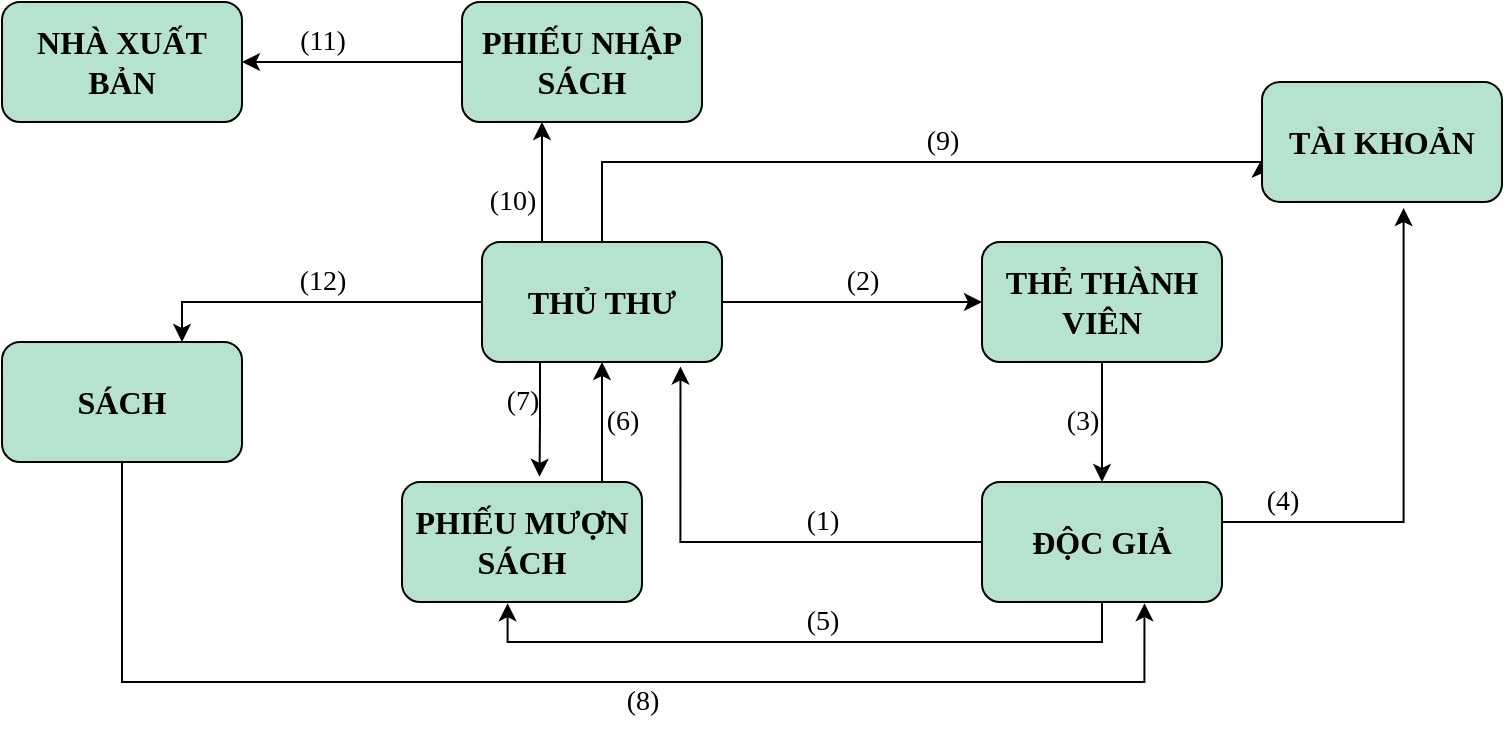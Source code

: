 <mxfile version="20.6.0" type="device"><diagram id="0HazlgrQwJND7o3IT0oX" name="Trang-1"><mxGraphModel dx="1038" dy="579" grid="1" gridSize="10" guides="1" tooltips="1" connect="1" arrows="1" fold="1" page="1" pageScale="1" pageWidth="827" pageHeight="1169" math="0" shadow="0"><root><mxCell id="0"/><mxCell id="1" parent="0"/><mxCell id="bHylzdZv1u5SQbP7jNZX-1" value="&lt;font size=&quot;3&quot; face=&quot;Times New Roman&quot;&gt;&lt;b&gt;NHÀ XUẤT BẢN&lt;/b&gt;&lt;/font&gt;" style="rounded=1;whiteSpace=wrap;html=1;fillColor=#B6E3CD;fillStyle=solid;" vertex="1" parent="1"><mxGeometry x="30" y="40" width="120" height="60" as="geometry"/></mxCell><mxCell id="bHylzdZv1u5SQbP7jNZX-34" style="edgeStyle=orthogonalEdgeStyle;rounded=0;orthogonalLoop=1;jettySize=auto;html=1;entryX=1;entryY=0.5;entryDx=0;entryDy=0;fontFamily=Times New Roman;fontSize=14;" edge="1" parent="1" source="bHylzdZv1u5SQbP7jNZX-2" target="bHylzdZv1u5SQbP7jNZX-1"><mxGeometry relative="1" as="geometry"/></mxCell><mxCell id="bHylzdZv1u5SQbP7jNZX-2" value="&lt;font size=&quot;3&quot; face=&quot;Times New Roman&quot;&gt;&lt;b&gt;PHIẾU NHẬP SÁCH&lt;/b&gt;&lt;/font&gt;" style="rounded=1;whiteSpace=wrap;html=1;fillColor=#B6E3CD;" vertex="1" parent="1"><mxGeometry x="260" y="40" width="120" height="60" as="geometry"/></mxCell><mxCell id="bHylzdZv1u5SQbP7jNZX-25" style="edgeStyle=orthogonalEdgeStyle;rounded=0;orthogonalLoop=1;jettySize=auto;html=1;entryX=0.677;entryY=1.01;entryDx=0;entryDy=0;entryPerimeter=0;fontFamily=Times New Roman;fontSize=14;" edge="1" parent="1" source="bHylzdZv1u5SQbP7jNZX-3" target="bHylzdZv1u5SQbP7jNZX-7"><mxGeometry relative="1" as="geometry"><Array as="points"><mxPoint x="90" y="380"/><mxPoint x="601" y="380"/></Array></mxGeometry></mxCell><mxCell id="bHylzdZv1u5SQbP7jNZX-3" value="&lt;font size=&quot;3&quot; face=&quot;Times New Roman&quot;&gt;&lt;b&gt;SÁCH&lt;/b&gt;&lt;/font&gt;" style="rounded=1;whiteSpace=wrap;html=1;fillColor=#B6E3CD;" vertex="1" parent="1"><mxGeometry x="30" y="210" width="120" height="60" as="geometry"/></mxCell><mxCell id="bHylzdZv1u5SQbP7jNZX-12" style="edgeStyle=orthogonalEdgeStyle;rounded=0;orthogonalLoop=1;jettySize=auto;html=1;entryX=0;entryY=0.5;entryDx=0;entryDy=0;fontFamily=Times New Roman;fontSize=14;" edge="1" parent="1" source="bHylzdZv1u5SQbP7jNZX-4" target="bHylzdZv1u5SQbP7jNZX-6"><mxGeometry relative="1" as="geometry"/></mxCell><mxCell id="bHylzdZv1u5SQbP7jNZX-23" style="edgeStyle=orthogonalEdgeStyle;rounded=0;orthogonalLoop=1;jettySize=auto;html=1;entryX=0.573;entryY=-0.043;entryDx=0;entryDy=0;entryPerimeter=0;fontFamily=Times New Roman;fontSize=14;" edge="1" parent="1" source="bHylzdZv1u5SQbP7jNZX-4" target="bHylzdZv1u5SQbP7jNZX-5"><mxGeometry relative="1" as="geometry"><Array as="points"><mxPoint x="299" y="250"/><mxPoint x="299" y="250"/></Array></mxGeometry></mxCell><mxCell id="bHylzdZv1u5SQbP7jNZX-27" style="edgeStyle=orthogonalEdgeStyle;rounded=0;orthogonalLoop=1;jettySize=auto;html=1;entryX=-0.003;entryY=0.65;entryDx=0;entryDy=0;fontFamily=Times New Roman;fontSize=14;entryPerimeter=0;" edge="1" parent="1" source="bHylzdZv1u5SQbP7jNZX-4" target="bHylzdZv1u5SQbP7jNZX-8"><mxGeometry relative="1" as="geometry"><Array as="points"><mxPoint x="330" y="120"/></Array></mxGeometry></mxCell><mxCell id="bHylzdZv1u5SQbP7jNZX-30" style="edgeStyle=orthogonalEdgeStyle;rounded=0;orthogonalLoop=1;jettySize=auto;html=1;entryX=0.75;entryY=0;entryDx=0;entryDy=0;fontFamily=Times New Roman;fontSize=14;" edge="1" parent="1" source="bHylzdZv1u5SQbP7jNZX-4" target="bHylzdZv1u5SQbP7jNZX-3"><mxGeometry relative="1" as="geometry"/></mxCell><mxCell id="bHylzdZv1u5SQbP7jNZX-32" style="edgeStyle=orthogonalEdgeStyle;rounded=0;orthogonalLoop=1;jettySize=auto;html=1;fontFamily=Times New Roman;fontSize=14;" edge="1" parent="1" source="bHylzdZv1u5SQbP7jNZX-4"><mxGeometry relative="1" as="geometry"><mxPoint x="300" y="100" as="targetPoint"/><Array as="points"><mxPoint x="300" y="100"/></Array></mxGeometry></mxCell><mxCell id="bHylzdZv1u5SQbP7jNZX-4" value="&lt;font size=&quot;3&quot; face=&quot;Times New Roman&quot;&gt;&lt;b&gt;THỦ THƯ&lt;/b&gt;&lt;/font&gt;" style="rounded=1;whiteSpace=wrap;html=1;fillColor=#B6E3CD;" vertex="1" parent="1"><mxGeometry x="270" y="160" width="120" height="60" as="geometry"/></mxCell><mxCell id="bHylzdZv1u5SQbP7jNZX-20" style="edgeStyle=orthogonalEdgeStyle;rounded=0;orthogonalLoop=1;jettySize=auto;html=1;fontFamily=Times New Roman;fontSize=14;" edge="1" parent="1" source="bHylzdZv1u5SQbP7jNZX-5"><mxGeometry relative="1" as="geometry"><mxPoint x="330" y="220" as="targetPoint"/><Array as="points"><mxPoint x="330" y="220"/></Array></mxGeometry></mxCell><mxCell id="bHylzdZv1u5SQbP7jNZX-5" value="&lt;font size=&quot;3&quot; face=&quot;Times New Roman&quot;&gt;&lt;b&gt;PHIẾU MƯỢN SÁCH&lt;/b&gt;&lt;/font&gt;" style="rounded=1;whiteSpace=wrap;html=1;fillColor=#B6E3CD;" vertex="1" parent="1"><mxGeometry x="230" y="280" width="120" height="60" as="geometry"/></mxCell><mxCell id="bHylzdZv1u5SQbP7jNZX-14" style="edgeStyle=orthogonalEdgeStyle;rounded=0;orthogonalLoop=1;jettySize=auto;html=1;entryX=0.5;entryY=0;entryDx=0;entryDy=0;fontFamily=Times New Roman;fontSize=14;" edge="1" parent="1" source="bHylzdZv1u5SQbP7jNZX-6" target="bHylzdZv1u5SQbP7jNZX-7"><mxGeometry relative="1" as="geometry"/></mxCell><mxCell id="bHylzdZv1u5SQbP7jNZX-6" value="&lt;font size=&quot;3&quot; face=&quot;Times New Roman&quot;&gt;&lt;b&gt;THẺ THÀNH VIÊN&lt;/b&gt;&lt;/font&gt;" style="rounded=1;whiteSpace=wrap;html=1;fillColor=#B6E3CD;" vertex="1" parent="1"><mxGeometry x="520" y="160" width="120" height="60" as="geometry"/></mxCell><mxCell id="bHylzdZv1u5SQbP7jNZX-10" style="edgeStyle=orthogonalEdgeStyle;rounded=0;orthogonalLoop=1;jettySize=auto;html=1;entryX=0.827;entryY=1.037;entryDx=0;entryDy=0;entryPerimeter=0;fontFamily=Times New Roman;fontSize=14;" edge="1" parent="1" source="bHylzdZv1u5SQbP7jNZX-7" target="bHylzdZv1u5SQbP7jNZX-4"><mxGeometry relative="1" as="geometry"/></mxCell><mxCell id="bHylzdZv1u5SQbP7jNZX-16" style="edgeStyle=orthogonalEdgeStyle;rounded=0;orthogonalLoop=1;jettySize=auto;html=1;entryX=0.59;entryY=1.05;entryDx=0;entryDy=0;entryPerimeter=0;fontFamily=Times New Roman;fontSize=14;" edge="1" parent="1" source="bHylzdZv1u5SQbP7jNZX-7" target="bHylzdZv1u5SQbP7jNZX-8"><mxGeometry relative="1" as="geometry"><Array as="points"><mxPoint x="731" y="300"/></Array></mxGeometry></mxCell><mxCell id="bHylzdZv1u5SQbP7jNZX-18" style="edgeStyle=orthogonalEdgeStyle;rounded=0;orthogonalLoop=1;jettySize=auto;html=1;entryX=0.44;entryY=1.01;entryDx=0;entryDy=0;entryPerimeter=0;fontFamily=Times New Roman;fontSize=14;" edge="1" parent="1" source="bHylzdZv1u5SQbP7jNZX-7" target="bHylzdZv1u5SQbP7jNZX-5"><mxGeometry relative="1" as="geometry"><Array as="points"><mxPoint x="580" y="360"/><mxPoint x="283" y="360"/></Array></mxGeometry></mxCell><mxCell id="bHylzdZv1u5SQbP7jNZX-7" value="&lt;font size=&quot;3&quot; face=&quot;Times New Roman&quot;&gt;&lt;b&gt;ĐỘC GIẢ&lt;/b&gt;&lt;/font&gt;" style="rounded=1;whiteSpace=wrap;html=1;fillColor=#B6E3CD;" vertex="1" parent="1"><mxGeometry x="520" y="280" width="120" height="60" as="geometry"/></mxCell><mxCell id="bHylzdZv1u5SQbP7jNZX-8" value="&lt;font size=&quot;3&quot; face=&quot;Times New Roman&quot;&gt;&lt;b&gt;TÀI KHOẢN&lt;/b&gt;&lt;/font&gt;" style="rounded=1;whiteSpace=wrap;html=1;fillColor=#B6E3CD;" vertex="1" parent="1"><mxGeometry x="660" y="80" width="120" height="60" as="geometry"/></mxCell><mxCell id="bHylzdZv1u5SQbP7jNZX-11" value="(1)" style="text;html=1;align=center;verticalAlign=middle;resizable=0;points=[];autosize=1;strokeColor=none;fillColor=none;fontSize=14;fontFamily=Times New Roman;" vertex="1" parent="1"><mxGeometry x="420" y="285" width="40" height="30" as="geometry"/></mxCell><mxCell id="bHylzdZv1u5SQbP7jNZX-13" value="(2)" style="text;html=1;align=center;verticalAlign=middle;resizable=0;points=[];autosize=1;strokeColor=none;fillColor=none;fontSize=14;fontFamily=Times New Roman;" vertex="1" parent="1"><mxGeometry x="440" y="165" width="40" height="30" as="geometry"/></mxCell><mxCell id="bHylzdZv1u5SQbP7jNZX-15" value="(3)" style="text;html=1;align=center;verticalAlign=middle;resizable=0;points=[];autosize=1;strokeColor=none;fillColor=none;fontSize=14;fontFamily=Times New Roman;" vertex="1" parent="1"><mxGeometry x="550" y="235" width="40" height="30" as="geometry"/></mxCell><mxCell id="bHylzdZv1u5SQbP7jNZX-17" value="(4)" style="text;html=1;align=center;verticalAlign=middle;resizable=0;points=[];autosize=1;strokeColor=none;fillColor=none;fontSize=14;fontFamily=Times New Roman;" vertex="1" parent="1"><mxGeometry x="650" y="275" width="40" height="30" as="geometry"/></mxCell><mxCell id="bHylzdZv1u5SQbP7jNZX-19" value="(5)" style="text;html=1;align=center;verticalAlign=middle;resizable=0;points=[];autosize=1;strokeColor=none;fillColor=none;fontSize=14;fontFamily=Times New Roman;" vertex="1" parent="1"><mxGeometry x="420" y="335" width="40" height="30" as="geometry"/></mxCell><mxCell id="bHylzdZv1u5SQbP7jNZX-22" value="(6)" style="text;html=1;align=center;verticalAlign=middle;resizable=0;points=[];autosize=1;strokeColor=none;fillColor=none;fontSize=14;fontFamily=Times New Roman;" vertex="1" parent="1"><mxGeometry x="320" y="235" width="40" height="30" as="geometry"/></mxCell><mxCell id="bHylzdZv1u5SQbP7jNZX-24" value="(7)" style="text;html=1;align=center;verticalAlign=middle;resizable=0;points=[];autosize=1;strokeColor=none;fillColor=none;fontSize=14;fontFamily=Times New Roman;" vertex="1" parent="1"><mxGeometry x="270" y="225" width="40" height="30" as="geometry"/></mxCell><mxCell id="bHylzdZv1u5SQbP7jNZX-26" value="(8)" style="text;html=1;align=center;verticalAlign=middle;resizable=0;points=[];autosize=1;strokeColor=none;fillColor=none;fontSize=14;fontFamily=Times New Roman;" vertex="1" parent="1"><mxGeometry x="330" y="375" width="40" height="30" as="geometry"/></mxCell><mxCell id="bHylzdZv1u5SQbP7jNZX-28" value="(9)" style="text;html=1;align=center;verticalAlign=middle;resizable=0;points=[];autosize=1;strokeColor=none;fillColor=none;fontSize=14;fontFamily=Times New Roman;" vertex="1" parent="1"><mxGeometry x="480" y="95" width="40" height="30" as="geometry"/></mxCell><mxCell id="bHylzdZv1u5SQbP7jNZX-31" value="(12)" style="text;html=1;align=center;verticalAlign=middle;resizable=0;points=[];autosize=1;strokeColor=none;fillColor=none;fontSize=14;fontFamily=Times New Roman;" vertex="1" parent="1"><mxGeometry x="165" y="165" width="50" height="30" as="geometry"/></mxCell><mxCell id="bHylzdZv1u5SQbP7jNZX-33" value="(10)" style="text;html=1;align=center;verticalAlign=middle;resizable=0;points=[];autosize=1;strokeColor=none;fillColor=none;fontSize=14;fontFamily=Times New Roman;" vertex="1" parent="1"><mxGeometry x="260" y="125" width="50" height="30" as="geometry"/></mxCell><mxCell id="bHylzdZv1u5SQbP7jNZX-35" value="(11)" style="text;html=1;align=center;verticalAlign=middle;resizable=0;points=[];autosize=1;strokeColor=none;fillColor=none;fontSize=14;fontFamily=Times New Roman;" vertex="1" parent="1"><mxGeometry x="165" y="45" width="50" height="30" as="geometry"/></mxCell></root></mxGraphModel></diagram></mxfile>